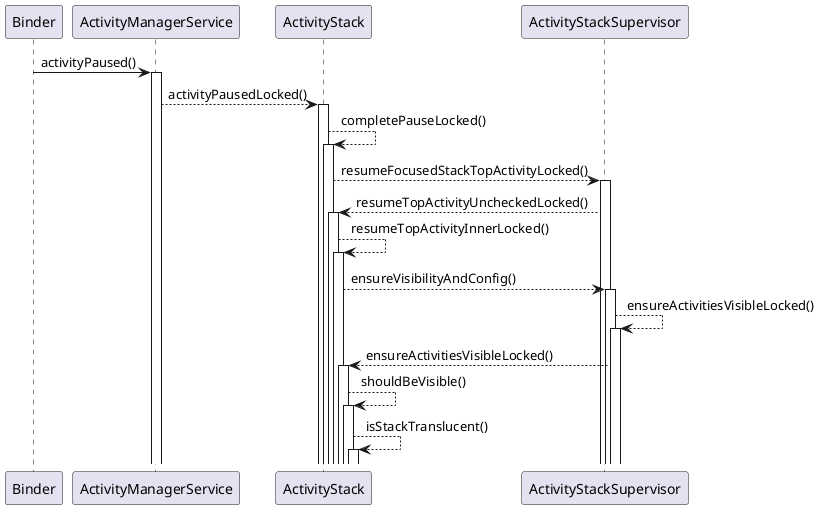 @startuml
Binder -> ActivityManagerService: activityPaused()
activate ActivityManagerService
ActivityManagerService --> ActivityStack: activityPausedLocked()
activate ActivityStack
ActivityStack --> ActivityStack: completePauseLocked()
activate ActivityStack
ActivityStack --> ActivityStackSupervisor: resumeFocusedStackTopActivityLocked()
activate ActivityStackSupervisor
ActivityStackSupervisor --> ActivityStack: resumeTopActivityUncheckedLocked()
activate ActivityStack
ActivityStack --> ActivityStack: resumeTopActivityInnerLocked()
activate ActivityStack
ActivityStack --> ActivityStackSupervisor: ensureVisibilityAndConfig()
activate ActivityStackSupervisor
ActivityStackSupervisor --> ActivityStackSupervisor: ensureActivitiesVisibleLocked()
activate ActivityStackSupervisor
ActivityStackSupervisor --> ActivityStack: ensureActivitiesVisibleLocked()
activate ActivityStack
ActivityStack --> ActivityStack: shouldBeVisible()
activate ActivityStack
ActivityStack --> ActivityStack: isStackTranslucent()
activate ActivityStack

@enduml